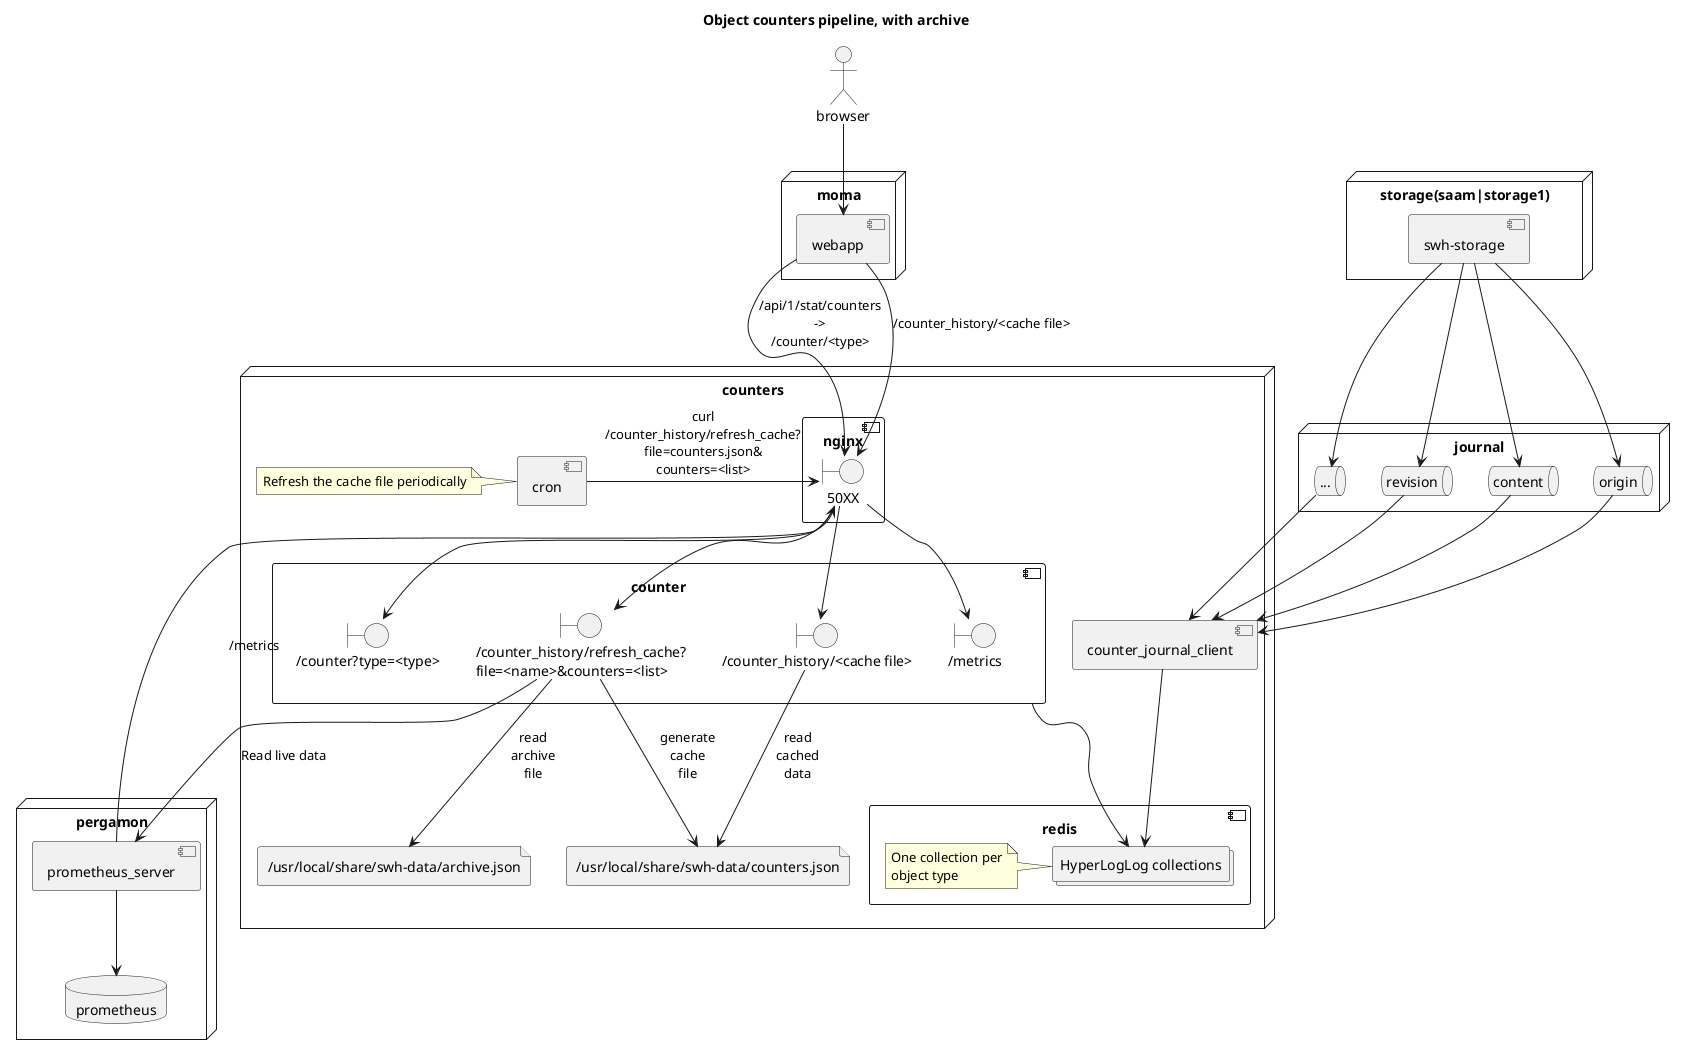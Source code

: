 @startuml
title Object counters pipeline, with archive

actor browser

node pergamon {
    database prometheus
    component prometheus_server

    prometheus_server --> prometheus

}

node moma {
    component webapp
}

node "storage(saam|storage1)" as storage_server {
    component "swh-storage" as swhstoragegunicorn
}


node counters {
    component redis {
        collections "HyperLogLog collections" as hll
        note left of hll: One collection per\nobject type
    }

    component counter_journal_client as cjc {
    }
    component counter as gunicorncounter {
        boundary "/metrics" as metrics
        boundary "/counter?type=<type>" as counterapi
        boundary "/counter_history/refresh_cache?\nfile=<name>&counters=<list>" as refresh_cache
        boundary "/counter_history/<cache file>" as  counters_history
    }

    component nginx {
        boundary 50XX as counter
    }

    component cron as counters_cron {
    }

    file "/usr/local/share/swh-data/archive.json" as archive_json
    file "/usr/local/share/swh-data/counters.json" as counters_json

    cjc --> hll
    counter --> metrics
    counter --> counterapi
    gunicorncounter --> hll
    
    refresh_cache --> counters_json: generate\ncache\nfile
    refresh_cache --> archive_json: read\narchive\nfile

    counters_history --> counters_json: read\ncached\ndata
    counter --> counters_history
    counter --> refresh_cache

    counters_cron -left-> counter: curl\n/counter_history/refresh_cache?\nfile=counters.json&\ncounters=<list>
    note left of counters_cron: Refresh the cache file periodically

}

node journal {
    queue content as topic_content
    queue origin as topic_origin
    queue revision as topic_revision
    queue "..." as topic_others
    topic_others -[hidden]right-> topic_revision
}

webapp --> counter: /api/1/stat/counters\n->\n/counter/<type>
browser --> webapp

topic_content --> cjc
topic_origin --> cjc
topic_revision --> cjc
topic_others --> cjc

swhstoragegunicorn --> topic_content
swhstoragegunicorn --> topic_origin
swhstoragegunicorn --> topic_revision
swhstoragegunicorn --> topic_others

prometheus_server --> counter : /metrics
refresh_cache --> prometheus_server: Read live data
webapp --> counter: /counter_history/<cache file>


@enduml
